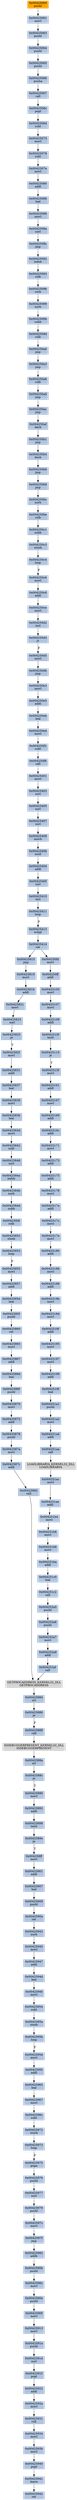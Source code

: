 strict digraph G {
	graph [bgcolor=transparent,
		name=G
	];
	node [color=lightsteelblue,
		fillcolor=lightsteelblue,
		shape=rectangle,
		style=filled
	];
	"0x0042595b"	[label="0x0042595b
loop"];
	"0x0042595d"	[label="0x0042595d
movl"];
	"0x0042595b" -> "0x0042595d"	[color="#000000",
		label=F];
	"0x0042594f"	[label="0x0042594f
movl"];
	"0x00425954"	[label="0x00425954
subl"];
	"0x0042594f" -> "0x00425954"	[color="#000000"];
	"0x0042585f"	[label="0x0042585f
pushl"];
	"0x00425860"	[label="0x00425860
ret"];
	"0x0042585f" -> "0x00425860"	[color="#000000"];
	"0x00425831"	[label="0x00425831
addl"];
	"0x00425837"	[label="0x00425837
leal"];
	"0x00425831" -> "0x00425837"	[color="#000000"];
	"0x0042507e"	[label="0x0042507e
movl"];
	"0x00425080"	[label="0x00425080
addl"];
	"0x0042507e" -> "0x00425080"	[color="#000000"];
	"0x00425886"	[label="0x00425886
je"];
	"0x00425888"	[label="0x00425888
call"];
	"0x00425886" -> "0x00425888"	[color="#000000",
		label=F];
	"0x0042540f"	[label="0x0042540f
incl"];
	"0x00425410"	[label="0x00425410
incl"];
	"0x0042540f" -> "0x00425410"	[color="#000000"];
	"0x00425064"	[label="0x00425064
pushl"];
	"0x00425065"	[label="0x00425065
pushl"];
	"0x00425064" -> "0x00425065"	[color="#000000"];
	"0x00425061"	[label="0x00425061
movl"];
	"0x00425063"	[label="0x00425063
pushl"];
	"0x00425061" -> "0x00425063"	[color="#000000"];
	"0x0042584d"	[label="0x0042584d
subb"];
	"0x0042584f"	[label="0x0042584f
rolb"];
	"0x0042584d" -> "0x0042584f"	[color="#000000"];
	"0x00425088"	[label="0x00425088
movl"];
	"0x0042508a"	[label="0x0042508a
xorl"];
	"0x00425088" -> "0x0042508a"	[color="#000000"];
	"0x00425063" -> "0x00425064"	[color="#000000"];
	"0x00425092"	[label="0x00425092
lodsb"];
	"0x00425093"	[label="0x00425093
rolb"];
	"0x00425092" -> "0x00425093"	[color="#000000"];
	"0x00425872"	[label="0x00425872
addl"];
	"0x00425878"	[label="0x00425878
pushl"];
	"0x00425872" -> "0x00425878"	[color="#000000"];
	"0x004251ba"	[label="0x004251ba
addl"];
	"0x004251c0"	[label="0x004251c0
leal"];
	"0x004251ba" -> "0x004251c0"	[color="#000000"];
	"0x0042510f"	[label="0x0042510f
testl"];
	"0x00425115"	[label="0x00425115
je"];
	"0x0042510f" -> "0x00425115"	[color="#000000"];
	"0x0042595a"	[label="0x0042595a
stosb"];
	"0x0042595a" -> "0x0042595b"	[color="#000000"];
	"0x004251ae"	[label="0x004251ae
addl"];
	"0x004251b4"	[label="0x004251b4
movl"];
	"0x004251ae" -> "0x004251b4"	[color="#000000"];
	"0x00425972"	[label="0x00425972
stosb"];
	"0x00425973"	[label="0x00425973
loop"];
	"0x00425972" -> "0x00425973"	[color="#000000"];
	"0x004252af"	[label="0x004252af
call"];
	GETPROCADDRESS_KERNEL32_DLL	[color=lightgrey,
		fillcolor=lightgrey,
		label="GETPROCADDRESS_KERNEL32_DLL
GETPROCADDRESS"];
	"0x004252af" -> GETPROCADDRESS_KERNEL32_DLL	[color="#000000"];
	"0x00425105"	[label="0x00425105
movl"];
	"0x00425107"	[label="0x00425107
movl"];
	"0x00425105" -> "0x00425107"	[color="#000000"];
	"0x00425411"	[label="0x00425411
loop"];
	"0x00425410" -> "0x00425411"	[color="#000000"];
	"0x00425855"	[label="0x00425855
movl"];
	"0x00425857"	[label="0x00425857
addl"];
	"0x00425855" -> "0x00425857"	[color="#000000"];
	"0x00425976"	[label="0x00425976
pushl"];
	"0x00425977"	[label="0x00425977
xorl"];
	"0x00425976" -> "0x00425977"	[color="#000000"];
	"0x0042581b"	[label="0x0042581b
addl"];
	"0x00425821"	[label="0x00425821
movl"];
	"0x0042581b" -> "0x00425821"	[color="#000000"];
	"0x004250b4"	[label="0x004250b4
decb"];
	"0x004250b6"	[label="0x004250b6
jmp"];
	"0x004250b4" -> "0x004250b6"	[color="#000000"];
	"0x00425867"	[label="0x00425867
addl"];
	"0x0042586d"	[label="0x0042586d
leal"];
	"0x00425867" -> "0x0042586d"	[color="#000000"];
	"0x00425403"	[label="0x00425403
xorl"];
	"0x00425405"	[label="0x00425405
xorl"];
	"0x00425403" -> "0x00425405"	[color="#000000"];
	"0x00425975"	[label="0x00425975
popa"];
	"0x00425973" -> "0x00425975"	[color="#000000",
		label=F];
	"0x00425965"	[label="0x00425965
leal"];
	"0x00425967"	[label="0x00425967
movl"];
	"0x00425965" -> "0x00425967"	[color="#000000"];
	"0x004250ac"	[label="0x004250ac
jmp"];
	"0x004250af"	[label="0x004250af
decb"];
	"0x004250ac" -> "0x004250af"	[color="#000000"];
	"0x00425890"	[label="0x00425890
movl"];
	"0x00425892"	[label="0x00425892
addl"];
	"0x00425890" -> "0x00425892"	[color="#000000"];
	"0x00425073"	[label="0x00425073
movl"];
	"0x00425078"	[label="0x00425078
subl"];
	"0x00425073" -> "0x00425078"	[color="#000000"];
	"0x0042517a"	[label="0x0042517a
addl"];
	"0x0042517c"	[label="0x0042517c
movl"];
	"0x0042517a" -> "0x0042517c"	[color="#000000"];
	"0x0042592a"	[label="0x0042592a
movl"];
	"0x00425931"	[label="0x00425931
roll"];
	"0x0042592a" -> "0x00425931"	[color="#000000"];
	"0x00425898"	[label="0x00425898
testl"];
	"0x0042589e"	[label="0x0042589e
je"];
	"0x00425898" -> "0x0042589e"	[color="#000000"];
	"0x0042587a"	[label="0x0042587a
movl"];
	"0x0042587c"	[label="0x0042587c
addl"];
	"0x0042587a" -> "0x0042587c"	[color="#000000"];
	LOADLIBRARYA_KERNEL32_DLL	[color=lightgrey,
		fillcolor=lightgrey,
		label="LOADLIBRARYA_KERNEL32_DLL
LOADLIBRARYA"];
	"0x004251ac"	[label="0x004251ac
movl"];
	LOADLIBRARYA_KERNEL32_DLL -> "0x004251ac"	[color="#000000"];
	"0x00425943"	[label="0x00425943
xorb"];
	"0x00425945"	[label="0x00425945
movl"];
	"0x00425943" -> "0x00425945"	[color="#000000"];
	"0x0042591d"	[label="0x0042591d
xorl"];
	"0x0042591f"	[label="0x0042591f
popl"];
	"0x0042591d" -> "0x0042591f"	[color="#000000"];
	"0x00425407"	[label="0x00425407
xorl"];
	"0x00425409"	[label="0x00425409
movb"];
	"0x00425407" -> "0x00425409"	[color="#000000"];
	"0x004250a6"	[label="0x004250a6
rolb"];
	"0x004250a9"	[label="0x004250a9
jmp"];
	"0x004250a6" -> "0x004250a9"	[color="#000000"];
	"0x00425197"	[label="0x00425197
movl"];
	"0x00425199"	[label="0x00425199
addl"];
	"0x00425197" -> "0x00425199"	[color="#000000"];
	"0x004250e5"	[label="0x004250e5
addl"];
	"0x004250eb"	[label="0x004250eb
leal"];
	"0x004250e5" -> "0x004250eb"	[color="#000000"];
	"0x00425848"	[label="0x00425848
xorl"];
	"0x0042584a"	[label="0x0042584a
lodsb"];
	"0x00425848" -> "0x0042584a"	[color="#000000"];
	"0x0042585d"	[label="0x0042585d
leal"];
	"0x00425857" -> "0x0042585d"	[color="#000000"];
	"0x00425884"	[label="0x00425884
orl"];
	"0x00425884" -> "0x00425886"	[color="#000000"];
	"0x004251b6"	[label="0x004251b6
movl"];
	"0x004251b4" -> "0x004251b6"	[color="#000000"];
	"0x00425934"	[label="0x00425934
movl"];
	"0x0042593b"	[label="0x0042593b
movl"];
	"0x00425934" -> "0x0042593b"	[color="#000000"];
	"0x00425870"	[label="0x00425870
movl"];
	"0x00425870" -> "0x00425872"	[color="#000000"];
	"0x00425842"	[label="0x00425842
subl"];
	"0x00425842" -> "0x00425848"	[color="#000000"];
	"0x0042509d"	[label="0x0042509d
rolb"];
	"0x004250a0"	[label="0x004250a0
jmp"];
	"0x0042509d" -> "0x004250a0"	[color="#000000"];
	"0x0042540b"	[label="0x0042540b
mull"];
	"0x0042540d"	[label="0x0042540d
addl"];
	"0x0042540b" -> "0x0042540d"	[color="#000000"];
	"0x00425186"	[label="0x00425186
movl"];
	"0x00425188"	[label="0x00425188
addl"];
	"0x00425186" -> "0x00425188"	[color="#000000"];
	"0x00425947"	[label="0x00425947
addl"];
	"0x0042594d"	[label="0x0042594d
leal"];
	"0x00425947" -> "0x0042594d"	[color="#000000"];
	"0x00425067"	[label="0x00425067
call"];
	"0x0042506c"	[label="0x0042506c
popl"];
	"0x00425067" -> "0x0042506c"	[color="#000000"];
	"0x004250ed"	[label="0x004250ed
movl"];
	"0x004250eb" -> "0x004250ed"	[color="#000000"];
	"0x00425066"	[label="0x00425066
pusha"];
	"0x00425066" -> "0x00425067"	[color="#000000"];
	ISDEBUGGERPRESENT_KERNEL32_DLL	[color=lightgrey,
		fillcolor=lightgrey,
		label="ISDEBUGGERPRESENT_KERNEL32_DLL
ISDEBUGGERPRESENT"];
	"0x0042588a"	[label="0x0042588a
orl"];
	ISDEBUGGERPRESENT_KERNEL32_DLL -> "0x0042588a"	[color="#000000"];
	"0x00425823"	[label="0x00425823
xorl"];
	"0x00425825"	[label="0x00425825
je"];
	"0x00425823" -> "0x00425825"	[color="#000000"];
	"0x00425839"	[label="0x00425839
movl"];
	"0x00425837" -> "0x00425839"	[color="#000000"];
	"0x00425413"	[label="0x00425413
xchgl"];
	"0x00425414"	[label="0x00425414
ret"];
	"0x00425413" -> "0x00425414"	[color="#000000"];
	"0x004250c4"	[label="0x004250c4
loop"];
	"0x004250c6"	[label="0x004250c6
movl"];
	"0x004250c4" -> "0x004250c6"	[color="#000000",
		label=F];
	"0x00425096"	[label="0x00425096
rorb"];
	"0x00425093" -> "0x00425096"	[color="#000000"];
	"0x00425882"	[label="0x00425882
call"];
	"0x0042587c" -> "0x00425882"	[color="#000000"];
	"0x00425169"	[label="0x00425169
addl"];
	"0x0042516c"	[label="0x0042516c
addl"];
	"0x00425169" -> "0x0042516c"	[color="#000000"];
	"0x0042540d" -> "0x0042540f"	[color="#000000"];
	"0x004250d2"	[label="0x004250d2
incl"];
	"0x004250d3"	[label="0x004250d3
js"];
	"0x004250d2" -> "0x004250d3"	[color="#000000"];
	"0x004250b9"	[label="0x004250b9
jmp"];
	"0x004250bc"	[label="0x004250bc
xorb"];
	"0x004250b9" -> "0x004250bc"	[color="#000000"];
	"0x004250a3"	[label="0x004250a3
jmp"];
	"0x004250a0" -> "0x004250a3"	[color="#000000"];
	"0x0042583b"	[label="0x0042583b
leal"];
	"0x00425839" -> "0x0042583b"	[color="#000000"];
	"0x00425180"	[label="0x00425180
addl"];
	"0x00425180" -> "0x00425186"	[color="#000000"];
	"0x0042586f"	[label="0x0042586f
pushl"];
	"0x0042586f" -> "0x00425870"	[color="#000000"];
	"0x0042595f"	[label="0x0042595f
addl"];
	"0x0042595d" -> "0x0042595f"	[color="#000000"];
	"0x00425852"	[label="0x00425852
stosb"];
	"0x0042584f" -> "0x00425852"	[color="#000000"];
	"0x00425942"	[label="0x00425942
ret"];
	"0x0042595f" -> "0x00425965"	[color="#000000"];
	"0x0042519f"	[label="0x0042519f
leal"];
	"0x00425199" -> "0x0042519f"	[color="#000000"];
	"0x004251aa"	[label="0x004251aa
call"];
	"0x004251aa" -> LOADLIBRARYA_KERNEL32_DLL	[color="#000000"];
	"0x004250c3"	[label="0x004250c3
stosb"];
	"0x004250c3" -> "0x004250c4"	[color="#000000"];
	"0x004250be"	[label="0x004250be
rolb"];
	"0x004250bc" -> "0x004250be"	[color="#000000"];
	"0x004250b1"	[label="0x004250b1
jmp"];
	"0x004250b1" -> "0x004250b4"	[color="#000000"];
	"0x004258ff"	[label="0x004258ff
movl"];
	"0x0042589e" -> "0x004258ff"	[color="#000000",
		label=T];
	"0x0042515f"	[label="0x0042515f
movl"];
	"0x00425161"	[label="0x00425161
addl"];
	"0x0042515f" -> "0x00425161"	[color="#000000"];
	"0x004250ff"	[label="0x004250ff
addl"];
	"0x004250ff" -> "0x00425105"	[color="#000000"];
	"0x0042508c"	[label="0x0042508c
jmp"];
	"0x0042508a" -> "0x0042508c"	[color="#000000"];
	"0x0042583d"	[label="0x0042583d
movl"];
	"0x0042583d" -> "0x00425842"	[color="#000000"];
	"0x0042591a"	[label="0x0042591a
pushl"];
	"0x0042591a" -> "0x0042591d"	[color="#000000"];
	"0x00425940"	[label="0x00425940
popl"];
	"0x0042593b" -> "0x00425940"	[color="#000000"];
	"0x00425954" -> "0x0042595a"	[color="#000000"];
	"0x00425892" -> "0x00425898"	[color="#000000"];
	"0x00425979"	[label="0x00425979
pushl"];
	"0x0042597c"	[label="0x0042597c
movl"];
	"0x00425979" -> "0x0042597c"	[color="#000000"];
	"0x00425175"	[label="0x00425175
addl"];
	"0x00425178"	[label="0x00425178
movl"];
	"0x00425175" -> "0x00425178"	[color="#000000"];
	"0x004250a3" -> "0x004250a6"	[color="#000000"];
	"0x00425901"	[label="0x00425901
addl"];
	"0x004258ff" -> "0x00425901"	[color="#000000"];
	"0x004252a7"	[label="0x004252a7
movl"];
	"0x004252a9"	[label="0x004252a9
addl"];
	"0x004252a7" -> "0x004252a9"	[color="#000000"];
	"0x004250af" -> "0x004250b1"	[color="#000000"];
	"0x004252a9" -> "0x004252af"	[color="#000000"];
	"0x00425409" -> "0x0042540b"	[color="#000000"];
	"0x00425411" -> "0x00425413"	[color="#000000",
		label=F];
	"0x0042518b"	[label="0x0042518b
movl"];
	"0x0042518d"	[label="0x0042518d
movl"];
	"0x0042518b" -> "0x0042518d"	[color="#000000"];
	"0x0042518f"	[label="0x0042518f
addl"];
	"0x0042518d" -> "0x0042518f"	[color="#000000"];
	"0x0042596c"	[label="0x0042596c
subl"];
	"0x0042596c" -> "0x00425972"	[color="#000000"];
	"0x004251a1"	[label="0x004251a1
pushl"];
	"0x0042519f" -> "0x004251a1"	[color="#000000"];
	"0x00425401"	[label="0x00425401
movl"];
	"0x00425401" -> "0x00425403"	[color="#000000"];
	"0x00425941"	[label="0x00425941
leave"];
	"0x00425941" -> "0x00425942"	[color="#000000"];
	"0x00425888" -> ISDEBUGGERPRESENT_KERNEL32_DLL	[color="#000000"];
	"0x00425109"	[label="0x00425109
addl"];
	"0x00425109" -> "0x0042510f"	[color="#000000"];
	"0x004250c1"	[label="0x004250c1
subb"];
	"0x004250be" -> "0x004250c1"	[color="#000000"];
	"0x00425922"	[label="0x00425922
addl"];
	"0x0042591f" -> "0x00425922"	[color="#000000"];
	"0x00425086"	[label="0x00425086
leal"];
	"0x00425080" -> "0x00425086"	[color="#000000"];
	"0x004251a4"	[label="0x004251a4
addl"];
	"0x004251a4" -> "0x004251aa"	[color="#000000"];
	"0x004250e3"	[label="0x004250e3
movl"];
	"0x004250e3" -> "0x004250e5"	[color="#000000"];
	"0x0042583b" -> "0x0042583d"	[color="#000000"];
	"0x00425853"	[label="0x00425853
loop"];
	"0x00425853" -> "0x00425855"	[color="#000000",
		label=F];
	"0x00425078" -> "0x0042507e"	[color="#000000"];
	"0x004250db"	[label="0x004250db
jmp"];
	"0x004250db" -> "0x004250e3"	[color="#000000"];
	"0x00425913"	[label="0x00425913
movl"];
	"0x00425913" -> "0x0042591a"	[color="#000000"];
	"0x00425171"	[label="0x00425171
movl"];
	"0x00425173"	[label="0x00425173
addl"];
	"0x00425171" -> "0x00425173"	[color="#000000"];
	"0x004250f2"	[label="0x004250f2
subl"];
	"0x004250ed" -> "0x004250f2"	[color="#000000"];
	"0x00425882" -> GETPROCADDRESS_KERNEL32_DLL	[color="#000000"];
	"0x004250ce"	[label="0x004250ce
movl"];
	"0x004250ce" -> "0x004250d2"	[color="#000000"];
	"0x0042516c" -> "0x00425171"	[color="#000000"];
	GETPROCADDRESS_KERNEL32_DLL -> "0x00425884"	[color="#000000"];
	"0x004251a2"	[label="0x004251a2
movl"];
	"0x004251a2" -> "0x004251a4"	[color="#000000"];
	"0x004250f8"	[label="0x004250f8
call"];
	"0x004250f8" -> "0x00425401"	[color="#000000"];
	"0x004251ac" -> "0x004251ae"	[color="#000000"];
	"0x00425099"	[label="0x00425099
xorb"];
	"0x0042509b"	[label="0x0042509b
subb"];
	"0x00425099" -> "0x0042509b"	[color="#000000"];
	"0x0042586d" -> "0x0042586f"	[color="#000000"];
	"0x0042594d" -> "0x0042594f"	[color="#000000"];
	"0x004251c2"	[label="0x004251c2
call"];
	"0x004251c0" -> "0x004251c2"	[color="#000000"];
	"0x0042509b" -> "0x0042509d"	[color="#000000"];
	"0x0042582f"	[label="0x0042582f
movl"];
	"0x00425825" -> "0x0042582f"	[color="#000000",
		label=T];
	"0x00425878" -> "0x0042587a"	[color="#000000"];
	"0x00425977" -> "0x00425979"	[color="#000000"];
	"0x00425096" -> "0x00425099"	[color="#000000"];
	"0x00425819"	[label="0x00425819
movl"];
	"0x00425819" -> "0x0042581b"	[color="#000000"];
	"0x004250b6" -> "0x004250b9"	[color="#000000"];
	"0x0042588c"	[label="0x0042588c
je"];
	"0x0042588c" -> "0x00425890"	[color="#000000",
		label=T];
	"0x0042590a"	[label="0x0042590a
ret"];
	"0x0042590a" -> "0x00425943"	[color="#000000"];
	"0x004252a5"	[label="0x004252a5
pushl"];
	"0x004251c2" -> "0x004252a5"	[color="#000000"];
	"0x004251a1" -> "0x004251a2"	[color="#000000"];
	"0x00425922" -> "0x0042592a"	[color="#000000"];
	"0x0042517e"	[label="0x0042517e
movl"];
	"0x0042517c" -> "0x0042517e"	[color="#000000"];
	"0x00425967" -> "0x0042596c"	[color="#000000"];
	"0x00425405" -> "0x00425407"	[color="#000000"];
	"0x004252a6"	[label="0x004252a6
pushl"];
	"0x004252a6" -> "0x004252a7"	[color="#000000"];
	"0x0042597f"	[label="0x0042597f
jmp"];
	"0x0042597c" -> "0x0042597f"	[color="#000000"];
	"0x00425982"	[label="0x00425982
addb"];
	"0x0042590b"	[label="0x0042590b
pushl"];
	"0x00425982" -> "0x0042590b"	[color="#000000"];
	"0x0042584b"	[label="0x0042584b
xorb"];
	"0x0042584b" -> "0x0042584d"	[color="#000000"];
	"0x00425815"	[label="0x00425815
jmp"];
	"0x00425815" -> "0x00425819"	[color="#000000"];
	"0x0042584a" -> "0x0042584b"	[color="#000000"];
	"0x00425167"	[label="0x00425167
movl"];
	"0x00425167" -> "0x00425169"	[color="#000000"];
	"0x00425909"	[label="0x00425909
pushl"];
	"0x00425909" -> "0x0042590a"	[color="#000000"];
	"0x0042590c"	[label="0x0042590c
movl"];
	"0x0042590b" -> "0x0042590c"	[color="#000000"];
	"0x00425195"	[label="0x00425195
movl"];
	"0x0042518f" -> "0x00425195"	[color="#000000"];
	"0x00425086" -> "0x00425088"	[color="#000000"];
	"0x0042585d" -> "0x0042585f"	[color="#000000"];
	"0x00425173" -> "0x00425175"	[color="#000000"];
	"0x00425178" -> "0x0042517a"	[color="#000000"];
	"0x004251b8"	[label="0x004251b8
movl"];
	"0x004251b6" -> "0x004251b8"	[color="#000000"];
	"0x004252a5" -> "0x004252a6"	[color="#000000"];
	"0x0042517e" -> "0x00425180"	[color="#000000"];
	"0x0042597f" -> "0x00425982"	[color="#000000"];
	"0x00425975" -> "0x00425976"	[color="#000000"];
	"0x004250d5"	[label="0x004250d5
movl"];
	"0x004250d3" -> "0x004250d5"	[color="#000000",
		label=F];
	"0x00425945" -> "0x00425947"	[color="#000000"];
	"0x004250c8"	[label="0x004250c8
addl"];
	"0x004250c6" -> "0x004250c8"	[color="#000000"];
	"0x00425414" -> "0x00425815"	[color="#000000"];
	"0x004250fd"	[label="0x004250fd
movl"];
	"0x00425414" -> "0x004250fd"	[color="#000000"];
	"0x00425865"	[label="0x00425865
movl"];
	"0x00425860" -> "0x00425865"	[color="#000000"];
	"0x00425161" -> "0x00425167"	[color="#000000"];
	"0x0042590e"	[label="0x0042590e
pushl"];
	"0x0042590f"	[label="0x0042590f
movl"];
	"0x0042590e" -> "0x0042590f"	[color="#000000"];
	"0x0042508c" -> "0x00425092"	[color="#000000"];
	"0x00425907"	[label="0x00425907
leal"];
	"0x00425907" -> "0x00425909"	[color="#000000"];
	"0x004250a9" -> "0x004250ac"	[color="#000000"];
	"0x00425060"	[color=lightgrey,
		fillcolor=orange,
		label="0x00425060
pushl"];
	"0x00425060" -> "0x00425061"	[color="#000000"];
	"0x0042590c" -> "0x0042590e"	[color="#000000"];
	"0x004250c8" -> "0x004250ce"	[color="#000000"];
	"0x00425195" -> "0x00425197"	[color="#000000"];
	"0x00425865" -> "0x00425867"	[color="#000000"];
	"0x0042588a" -> "0x0042588c"	[color="#000000"];
	"0x004251b8" -> "0x004251ba"	[color="#000000"];
	"0x00425115" -> "0x0042515f"	[color="#000000",
		label=T];
	"0x00425107" -> "0x00425109"	[color="#000000"];
	"0x0042582f" -> "0x00425831"	[color="#000000"];
	"0x00425188" -> "0x0042518b"	[color="#000000"];
	"0x004250d5" -> "0x004250db"	[color="#000000"];
	"0x00425901" -> "0x00425907"	[color="#000000"];
	"0x0042506d"	[label="0x0042506d
subl"];
	"0x0042506c" -> "0x0042506d"	[color="#000000"];
	"0x00425065" -> "0x00425066"	[color="#000000"];
	"0x00425852" -> "0x00425853"	[color="#000000"];
	"0x00425931" -> "0x00425934"	[color="#000000"];
	"0x004250fd" -> "0x004250ff"	[color="#000000"];
	"0x0042590f" -> "0x00425913"	[color="#000000"];
	"0x004250c1" -> "0x004250c3"	[color="#000000"];
	"0x00425940" -> "0x00425941"	[color="#000000"];
	"0x004250f2" -> "0x004250f8"	[color="#000000"];
	"0x0042506d" -> "0x00425073"	[color="#000000"];
	"0x00425821" -> "0x00425823"	[color="#000000"];
}
